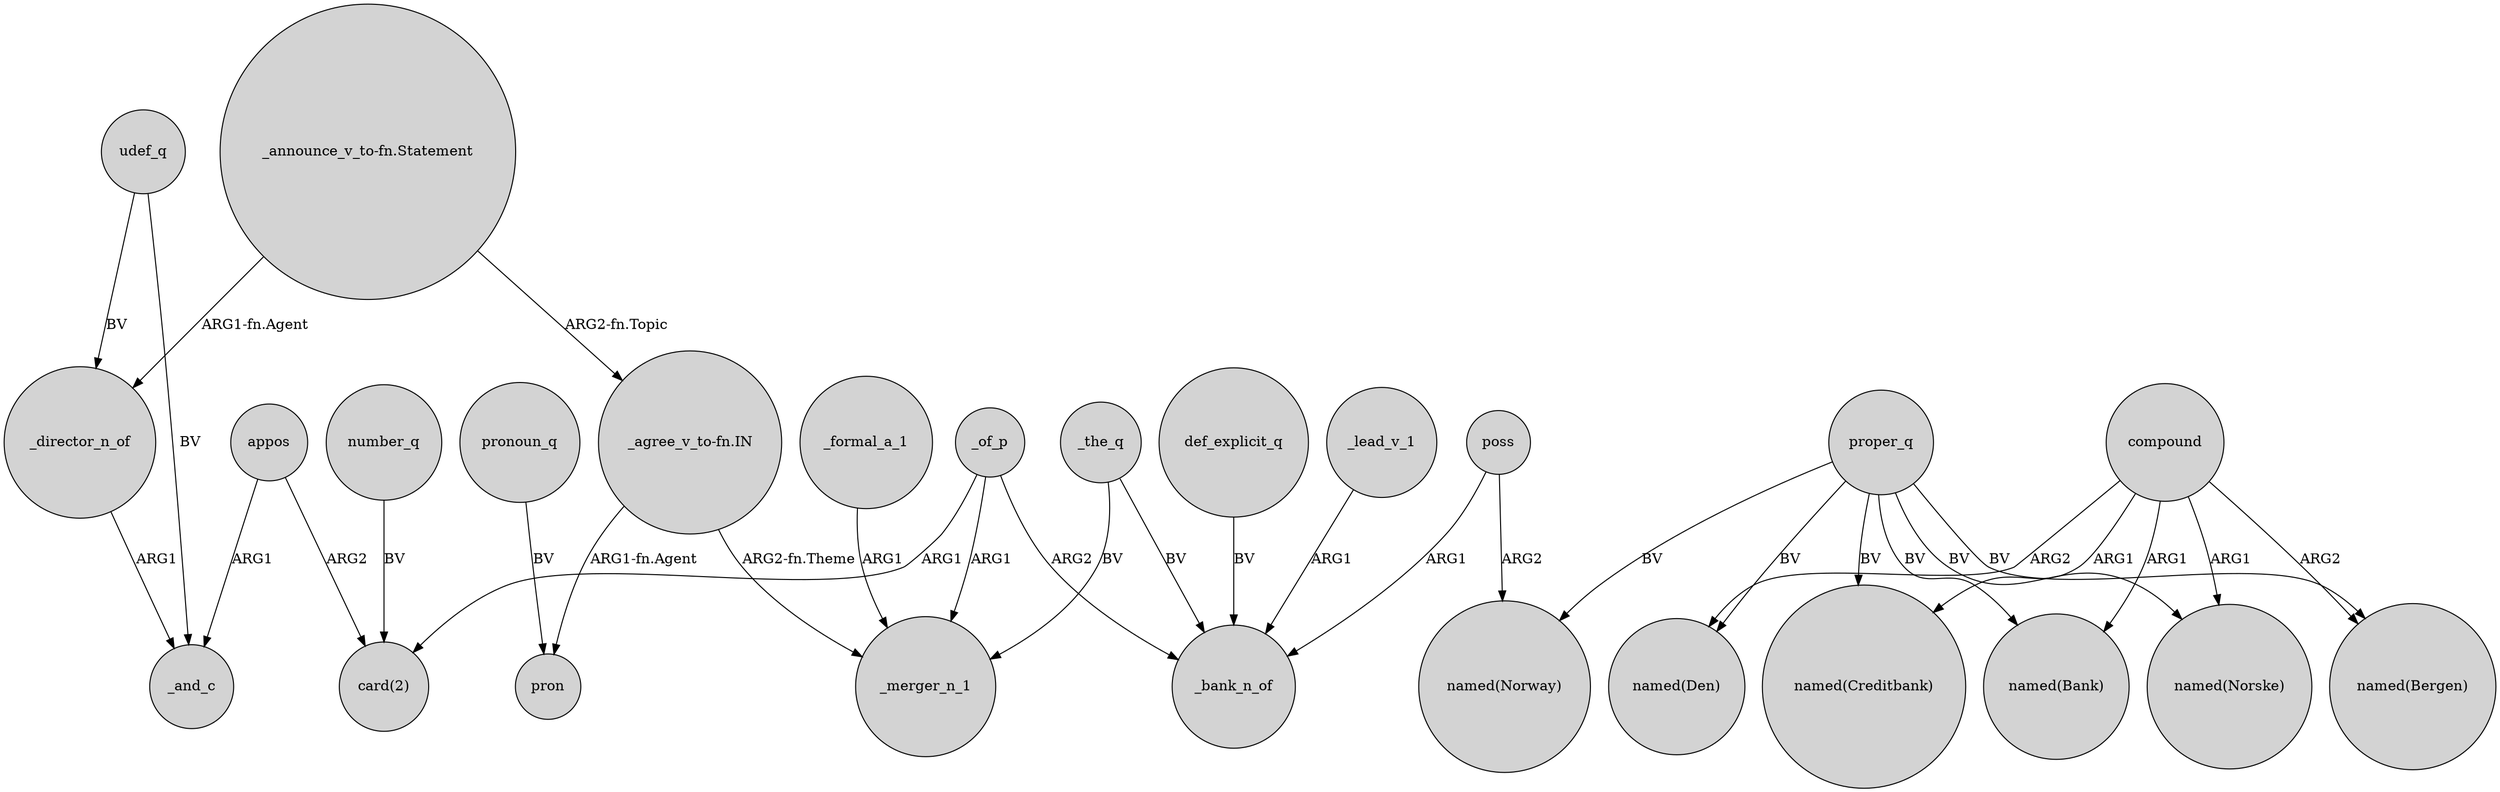 digraph {
	node [shape=circle style=filled]
	_director_n_of -> _and_c [label=ARG1]
	compound -> "named(Creditbank)" [label=ARG1]
	compound -> "named(Bergen)" [label=ARG2]
	appos -> _and_c [label=ARG1]
	compound -> "named(Den)" [label=ARG2]
	"_agree_v_to-fn.IN" -> pron [label="ARG1-fn.Agent"]
	_of_p -> "card(2)" [label=ARG1]
	_of_p -> _merger_n_1 [label=ARG1]
	proper_q -> "named(Den)" [label=BV]
	_lead_v_1 -> _bank_n_of [label=ARG1]
	compound -> "named(Norske)" [label=ARG1]
	"_agree_v_to-fn.IN" -> _merger_n_1 [label="ARG2-fn.Theme"]
	poss -> "named(Norway)" [label=ARG2]
	_the_q -> _merger_n_1 [label=BV]
	poss -> _bank_n_of [label=ARG1]
	proper_q -> "named(Bank)" [label=BV]
	"_announce_v_to-fn.Statement" -> _director_n_of [label="ARG1-fn.Agent"]
	pronoun_q -> pron [label=BV]
	_the_q -> _bank_n_of [label=BV]
	proper_q -> "named(Norway)" [label=BV]
	"_announce_v_to-fn.Statement" -> "_agree_v_to-fn.IN" [label="ARG2-fn.Topic"]
	proper_q -> "named(Creditbank)" [label=BV]
	_of_p -> _bank_n_of [label=ARG2]
	appos -> "card(2)" [label=ARG2]
	def_explicit_q -> _bank_n_of [label=BV]
	proper_q -> "named(Norske)" [label=BV]
	compound -> "named(Bank)" [label=ARG1]
	udef_q -> _and_c [label=BV]
	number_q -> "card(2)" [label=BV]
	udef_q -> _director_n_of [label=BV]
	proper_q -> "named(Bergen)" [label=BV]
	_formal_a_1 -> _merger_n_1 [label=ARG1]
}
